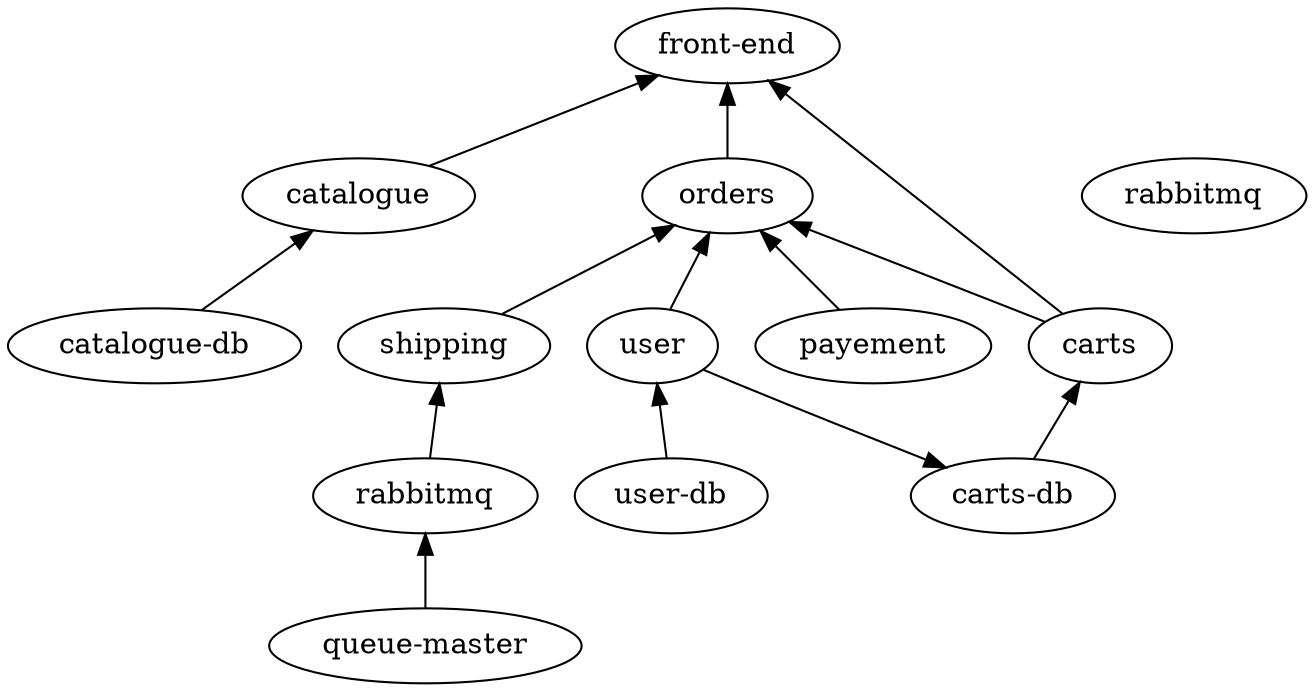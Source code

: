 digraph sockshop {
     graph [
          layout = dot;
     ];
     edge [
          dir = back;
     ];

     front [label="front-end"];
     cata [label="catalogue"];
     catadb [label="catalogue-db"];
     orders [label="orders"];
     user [label="user"];
     userdb [label="user-db"];
     pay [label="payement"];
     ship [label="shipping"];
     qm [label="queue-master"];
     rabbit [label="rabbitmq"];
     carts [label="carts"];
     cartsdb [label="carts-db"];

     front -> orders -> carts;
     front -> carts -> cartsdb:
     front -> user -> userdb;
     front -> cata -> catadb;
     orders -> user;
     orders -> pay;
     orders -> ship -> rabbitmq -> qm;

     {rank = min; front;}
     {rank = same; orders; cata;}
     {rank = same; carts; user; pay; ship;}
}
